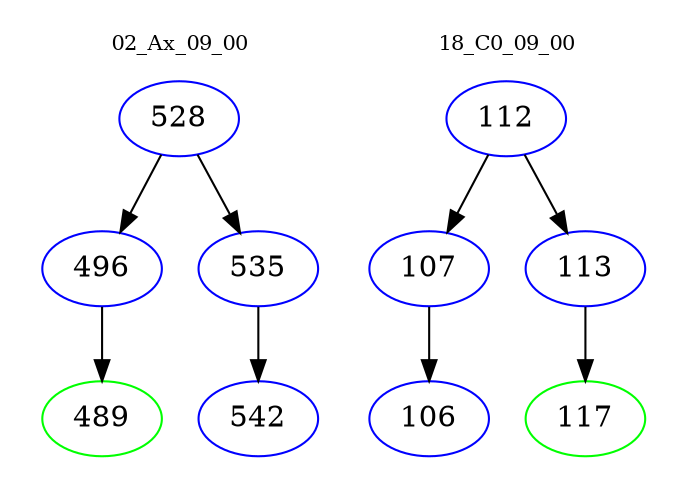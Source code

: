 digraph{
subgraph cluster_0 {
color = white
label = "02_Ax_09_00";
fontsize=10;
T0_528 [label="528", color="blue"]
T0_528 -> T0_496 [color="black"]
T0_496 [label="496", color="blue"]
T0_496 -> T0_489 [color="black"]
T0_489 [label="489", color="green"]
T0_528 -> T0_535 [color="black"]
T0_535 [label="535", color="blue"]
T0_535 -> T0_542 [color="black"]
T0_542 [label="542", color="blue"]
}
subgraph cluster_1 {
color = white
label = "18_C0_09_00";
fontsize=10;
T1_112 [label="112", color="blue"]
T1_112 -> T1_107 [color="black"]
T1_107 [label="107", color="blue"]
T1_107 -> T1_106 [color="black"]
T1_106 [label="106", color="blue"]
T1_112 -> T1_113 [color="black"]
T1_113 [label="113", color="blue"]
T1_113 -> T1_117 [color="black"]
T1_117 [label="117", color="green"]
}
}
